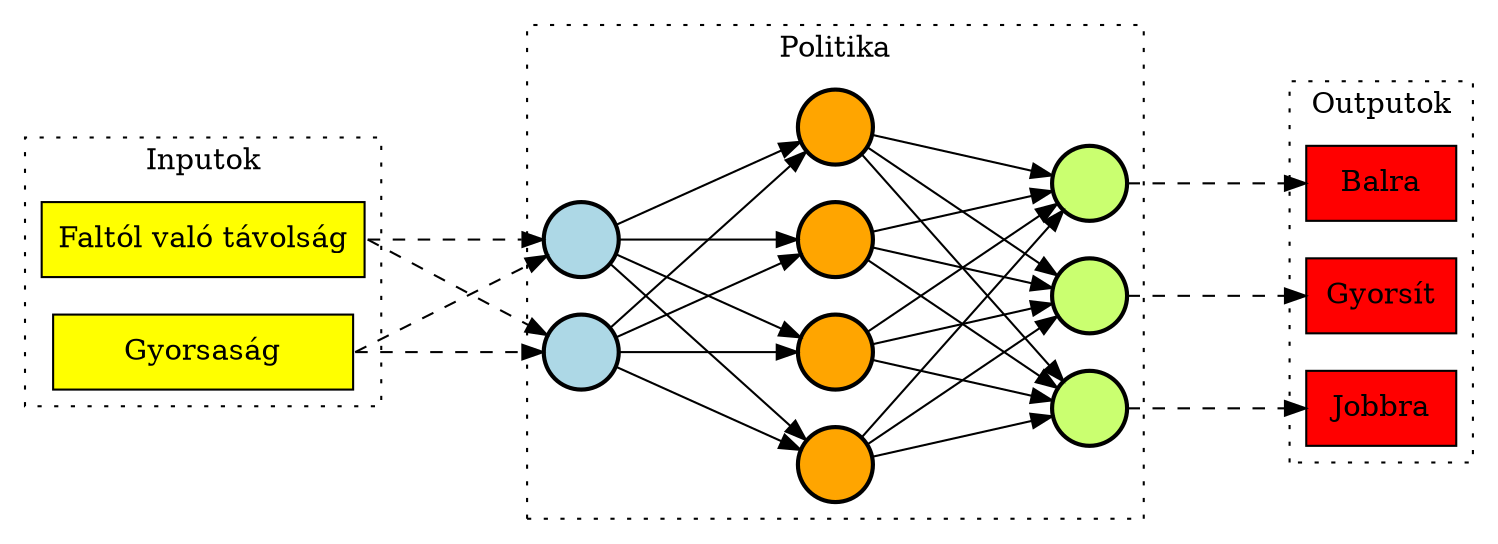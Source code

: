 digraph reinforcement {
    graph [dpi=300]
    rankdir="LR"

    splines=false
    ranksep=1.2

    subgraph cluster_1 {
        label="Politika"
        style="dotted"
        input1 [label="", shape="circle", penwidth=2, style="filled", fillcolor="lightblue"]
        input2 [label="", shape="circle", penwidth=2, style="filled", fillcolor="lightblue"]
        hidden1 [label="", shape="circle", penwidth=2, style="filled", fillcolor="orange"]
        hidden2 [label="", shape="circle", penwidth=2, style="filled", fillcolor="orange"]
        hidden3 [label="", shape="circle", penwidth=2, style="filled", fillcolor="orange"]
        hidden4 [label="", shape="circle", penwidth=2, style="filled", fillcolor="orange"]
        output1 [label="", shape="circle", penwidth=2, style="filled", fillcolor="darkolivegreen1"]
        output2 [label="", shape="circle", penwidth=2, style="filled", fillcolor="darkolivegreen1"]
        output3 [label="", shape="circle", penwidth=2, style="filled", fillcolor="darkolivegreen1"]
    }

    subgraph cluster_2 {
        label="Inputok"
        style="dotted"
        wall_dist [label="Faltól való távolság", shape="rectangle", style="filled", fillcolor="yellow", width=2]
        speed [label="Gyorsaság", shape="rectangle", style="filled", fillcolor="yellow", width=2]
    }

    subgraph cluster_3 {
        label="Outputok"
        style="dotted"
        left [label="Balra", shape="rectangle", style="filled", fillcolor="red", width=1]
        right [label="Jobbra", shape="rectangle", style="filled", fillcolor="red", width=1]
        accelerate [label="Gyorsít", shape="rectangle", style="filled", fillcolor="red", width=1]
    }

    wall_dist:e -> input1 [style="dashed"]
    wall_dist:e -> input2 [style="dashed"]
    speed:e -> input1 [style="dashed"]
    speed:e -> input2 [style="dashed"]

    input1 -> hidden1
    input2 -> hidden1
    input1 -> hidden2
    input2 -> hidden2
    input1 -> hidden3
    input2 -> hidden3
    input1 -> hidden4
    input2 -> hidden4

    hidden1 -> output1
    hidden2 -> output1
    hidden3 -> output1
    hidden4 -> output1
    hidden1 -> output2
    hidden2 -> output2
    hidden3 -> output2
    hidden4 -> output2
    hidden1 -> output3
    hidden2 -> output3
    hidden3 -> output3
    hidden4 -> output3

    output1 -> left [style="dashed"]
    output2 -> right [style="dashed"]
    output3 -> accelerate [style="dashed"]
}